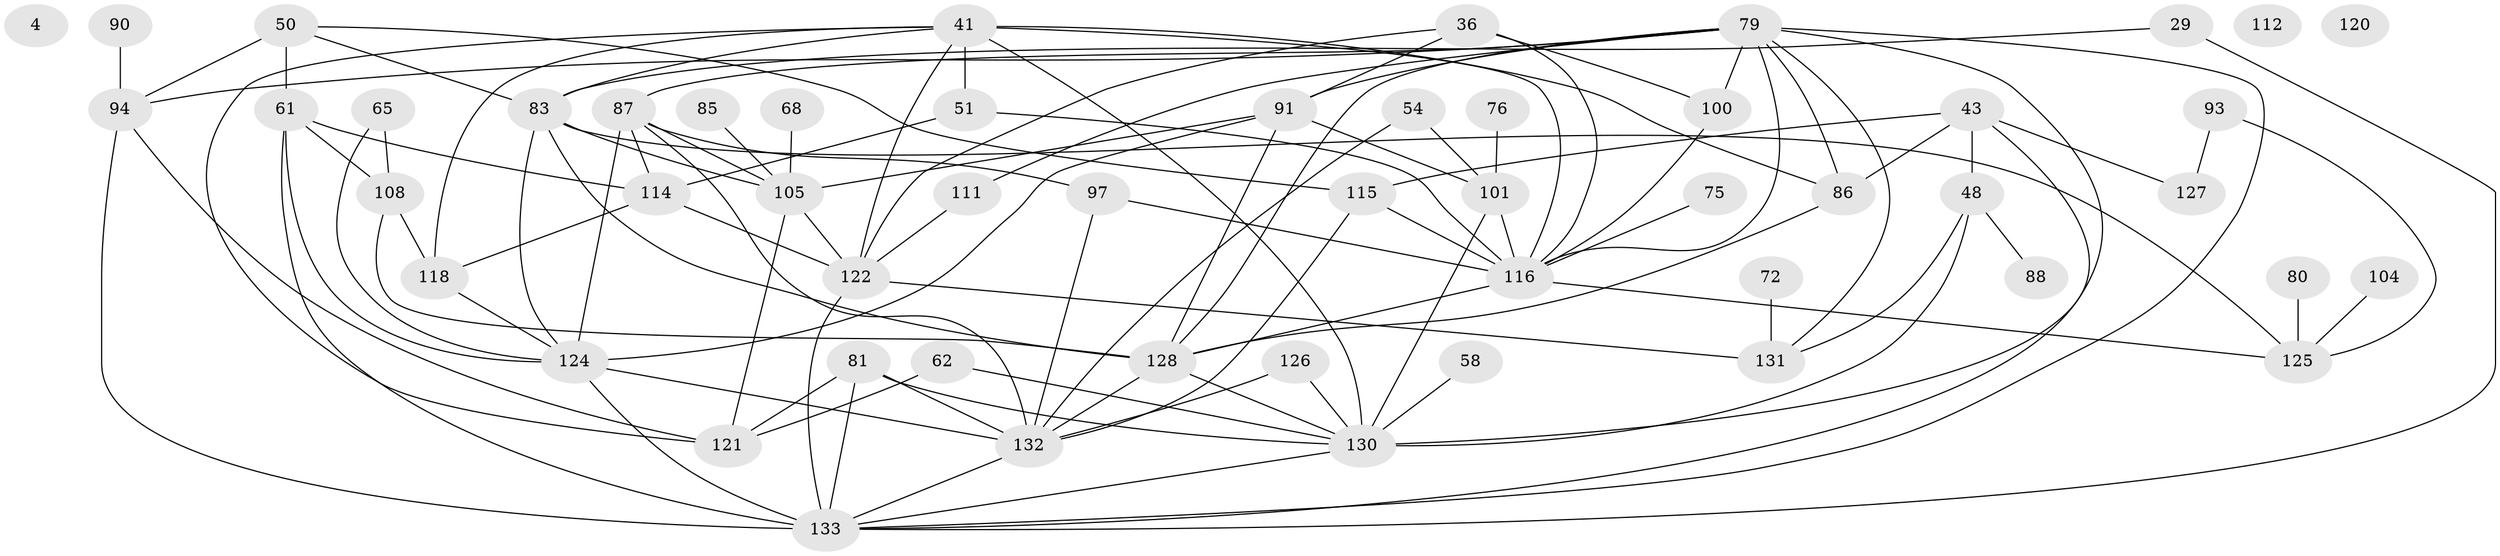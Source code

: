 // original degree distribution, {7: 0.03007518796992481, 5: 0.14285714285714285, 3: 0.21052631578947367, 0: 0.015037593984962405, 2: 0.22556390977443608, 1: 0.12030075187969924, 4: 0.20300751879699247, 8: 0.015037593984962405, 6: 0.03007518796992481, 9: 0.007518796992481203}
// Generated by graph-tools (version 1.1) at 2025/43/03/04/25 21:43:44]
// undirected, 53 vertices, 107 edges
graph export_dot {
graph [start="1"]
  node [color=gray90,style=filled];
  4;
  29;
  36;
  41 [super="+11+32"];
  43 [super="+28"];
  48;
  50;
  51 [super="+10"];
  54 [super="+16"];
  58;
  61 [super="+23"];
  62;
  65;
  68;
  72;
  75;
  76;
  79 [super="+56+42"];
  80;
  81;
  83 [super="+59+71"];
  85;
  86 [super="+35"];
  87 [super="+57+63"];
  88;
  90;
  91 [super="+78"];
  93;
  94 [super="+64"];
  97 [super="+21+69"];
  100 [super="+18"];
  101;
  104;
  105 [super="+27+92"];
  108;
  111;
  112;
  114 [super="+103"];
  115 [super="+31+60"];
  116 [super="+89+67+99+34"];
  118;
  120 [super="+47"];
  121 [super="+40"];
  122 [super="+2+74"];
  124 [super="+55+109"];
  125 [super="+96+77+98"];
  126 [super="+106"];
  127;
  128 [super="+102+123+113"];
  130 [super="+70+73"];
  131 [super="+117"];
  132 [super="+38+15"];
  133 [super="+119+110+129"];
  29 -- 83;
  29 -- 133;
  36 -- 100;
  36 -- 122;
  36 -- 91;
  36 -- 116;
  41 -- 118;
  41 -- 51 [weight=3];
  41 -- 130 [weight=4];
  41 -- 121;
  41 -- 122 [weight=2];
  41 -- 116;
  41 -- 83;
  41 -- 86;
  43 -- 48 [weight=2];
  43 -- 86;
  43 -- 127;
  43 -- 133;
  43 -- 115;
  48 -- 88;
  48 -- 131;
  48 -- 130;
  50 -- 61 [weight=2];
  50 -- 94 [weight=2];
  50 -- 83;
  50 -- 115;
  51 -- 114 [weight=2];
  51 -- 116 [weight=2];
  54 -- 101 [weight=2];
  54 -- 132;
  58 -- 130;
  61 -- 108;
  61 -- 124;
  61 -- 114;
  61 -- 133;
  62 -- 121;
  62 -- 130;
  65 -- 108;
  65 -- 124;
  68 -- 105;
  72 -- 131;
  75 -- 116 [weight=2];
  76 -- 101;
  79 -- 86;
  79 -- 100 [weight=3];
  79 -- 131 [weight=2];
  79 -- 94;
  79 -- 111;
  79 -- 130 [weight=2];
  79 -- 128;
  79 -- 91;
  79 -- 116;
  79 -- 133 [weight=2];
  79 -- 87;
  80 -- 125;
  81 -- 121 [weight=2];
  81 -- 132;
  81 -- 130;
  81 -- 133;
  83 -- 124 [weight=2];
  83 -- 128;
  83 -- 125;
  83 -- 105;
  85 -- 105;
  86 -- 128;
  87 -- 105;
  87 -- 97;
  87 -- 124;
  87 -- 114;
  87 -- 132;
  90 -- 94;
  91 -- 101;
  91 -- 128 [weight=2];
  91 -- 124;
  91 -- 105;
  93 -- 127;
  93 -- 125;
  94 -- 121;
  94 -- 133;
  97 -- 132;
  97 -- 116 [weight=2];
  100 -- 116;
  101 -- 116;
  101 -- 130;
  104 -- 125;
  105 -- 121;
  105 -- 122 [weight=2];
  108 -- 118;
  108 -- 128;
  111 -- 122;
  114 -- 118;
  114 -- 122;
  115 -- 132;
  115 -- 116;
  116 -- 125;
  116 -- 128;
  118 -- 124;
  122 -- 131 [weight=3];
  122 -- 133 [weight=3];
  124 -- 132 [weight=3];
  124 -- 133 [weight=2];
  126 -- 132;
  126 -- 130;
  128 -- 132 [weight=2];
  128 -- 130 [weight=3];
  130 -- 133;
  132 -- 133;
}
